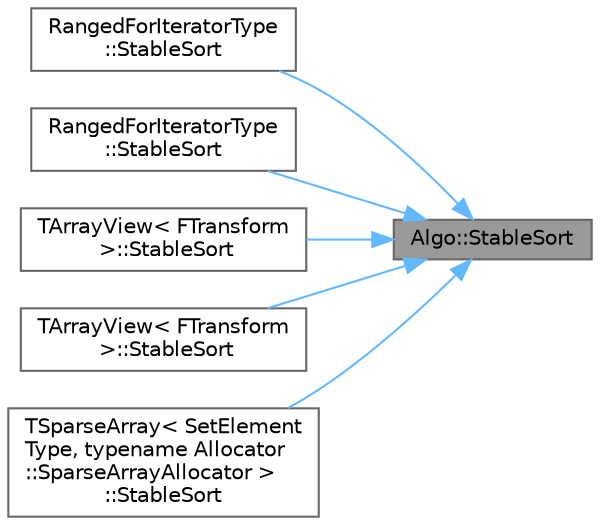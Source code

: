 digraph "Algo::StableSort"
{
 // INTERACTIVE_SVG=YES
 // LATEX_PDF_SIZE
  bgcolor="transparent";
  edge [fontname=Helvetica,fontsize=10,labelfontname=Helvetica,labelfontsize=10];
  node [fontname=Helvetica,fontsize=10,shape=box,height=0.2,width=0.4];
  rankdir="RL";
  Node1 [id="Node000001",label="Algo::StableSort",height=0.2,width=0.4,color="gray40", fillcolor="grey60", style="filled", fontcolor="black",tooltip="Sort a range of elements using its operator<."];
  Node1 -> Node2 [id="edge1_Node000001_Node000002",dir="back",color="steelblue1",style="solid",tooltip=" "];
  Node2 [id="Node000002",label="RangedForIteratorType\l::StableSort",height=0.2,width=0.4,color="grey40", fillcolor="white", style="filled",URL="$d4/d52/classTArray.html#a8fbb91cfc4750db7cfae97805ca76fc4",tooltip=" "];
  Node1 -> Node3 [id="edge2_Node000001_Node000003",dir="back",color="steelblue1",style="solid",tooltip=" "];
  Node3 [id="Node000003",label="RangedForIteratorType\l::StableSort",height=0.2,width=0.4,color="grey40", fillcolor="white", style="filled",URL="$d4/d52/classTArray.html#ace987555ed4a0445b730cd7f237c3831",tooltip=" "];
  Node1 -> Node4 [id="edge3_Node000001_Node000004",dir="back",color="steelblue1",style="solid",tooltip=" "];
  Node4 [id="Node000004",label="TArrayView\< FTransform\l \>::StableSort",height=0.2,width=0.4,color="grey40", fillcolor="white", style="filled",URL="$db/d13/classTArrayView.html#a208d12b031cd9337927e39333c0b6590",tooltip=" "];
  Node1 -> Node5 [id="edge4_Node000001_Node000005",dir="back",color="steelblue1",style="solid",tooltip=" "];
  Node5 [id="Node000005",label="TArrayView\< FTransform\l \>::StableSort",height=0.2,width=0.4,color="grey40", fillcolor="white", style="filled",URL="$db/d13/classTArrayView.html#a5e61935fabdd58bbc088d41ab97fecb3",tooltip=" "];
  Node1 -> Node6 [id="edge5_Node000001_Node000006",dir="back",color="steelblue1",style="solid",tooltip=" "];
  Node6 [id="Node000006",label="TSparseArray\< SetElement\lType, typename Allocator\l::SparseArrayAllocator \>\l::StableSort",height=0.2,width=0.4,color="grey40", fillcolor="white", style="filled",URL="$d0/db8/classTSparseArray.html#a14aa165de7b67f8f5e238f956157c3c9",tooltip=" "];
}
